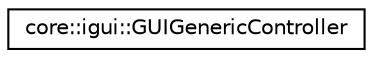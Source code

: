 digraph "Graphical Class Hierarchy"
{
  edge [fontname="Helvetica",fontsize="10",labelfontname="Helvetica",labelfontsize="10"];
  node [fontname="Helvetica",fontsize="10",shape=record];
  rankdir="LR";
  Node1 [label="core::igui::GUIGenericController",height=0.2,width=0.4,color="black", fillcolor="white", style="filled",URL="$classcore_1_1igui_1_1_g_u_i_generic_controller.html"];
}
